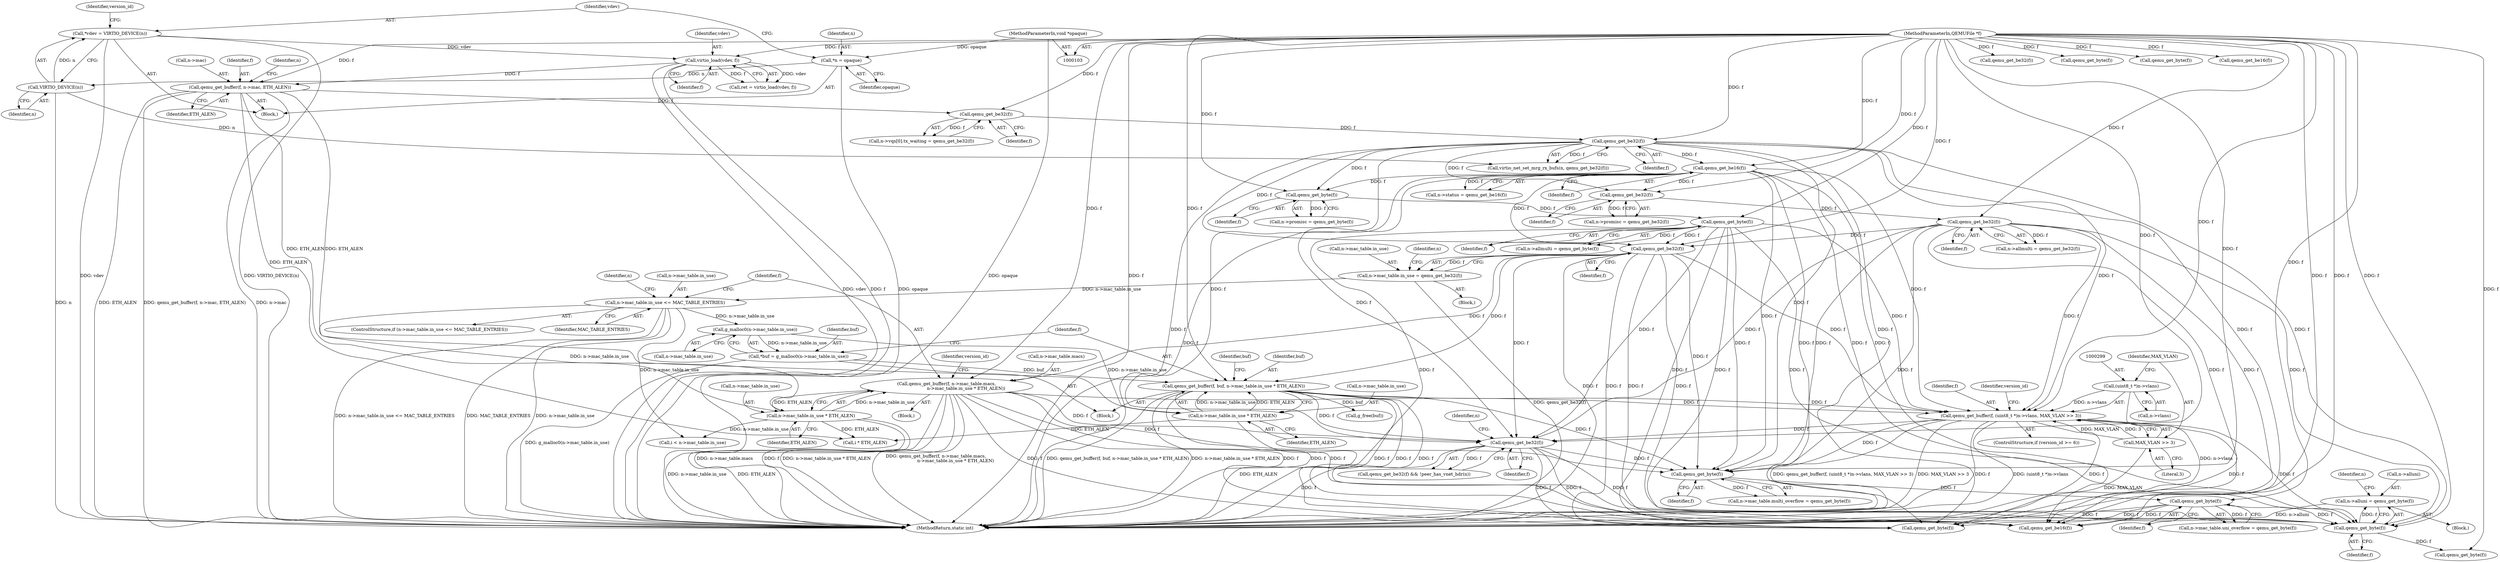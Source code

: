 digraph "0_qemu_eea750a5623ddac7a61982eec8f1c93481857578@pointer" {
"1000350" [label="(Call,n->alluni = qemu_get_byte(f))"];
"1000354" [label="(Call,qemu_get_byte(f))"];
"1000343" [label="(Call,qemu_get_byte(f))"];
"1000335" [label="(Call,qemu_get_byte(f))"];
"1000218" [label="(Call,qemu_get_be32(f))"];
"1000159" [label="(Call,qemu_get_be32(f))"];
"1000155" [label="(Call,qemu_get_be32(f))"];
"1000141" [label="(Call,qemu_get_buffer(f, n->mac, ETH_ALEN))"];
"1000133" [label="(Call,virtio_load(vdev, f))"];
"1000113" [label="(Call,*vdev = VIRTIO_DEVICE(n))"];
"1000115" [label="(Call,VIRTIO_DEVICE(n))"];
"1000109" [label="(Call,*n = opaque)"];
"1000105" [label="(MethodParameterIn,void *opaque)"];
"1000104" [label="(MethodParameterIn,QEMUFile *f)"];
"1000205" [label="(Call,qemu_get_byte(f))"];
"1000199" [label="(Call,qemu_get_byte(f))"];
"1000169" [label="(Call,qemu_get_be16(f))"];
"1000191" [label="(Call,qemu_get_be32(f))"];
"1000185" [label="(Call,qemu_get_be32(f))"];
"1000296" [label="(Call,qemu_get_buffer(f, (uint8_t *)n->vlans, MAX_VLAN >> 3))"];
"1000229" [label="(Call,qemu_get_buffer(f, n->mac_table.macs,\n                            n->mac_table.in_use * ETH_ALEN))"];
"1000236" [label="(Call,n->mac_table.in_use * ETH_ALEN)"];
"1000221" [label="(Call,n->mac_table.in_use <= MAC_TABLE_ENTRIES)"];
"1000212" [label="(Call,n->mac_table.in_use = qemu_get_be32(f))"];
"1000260" [label="(Call,qemu_get_buffer(f, buf, n->mac_table.in_use * ETH_ALEN))"];
"1000252" [label="(Call,*buf = g_malloc0(n->mac_table.in_use))"];
"1000254" [label="(Call,g_malloc0(n->mac_table.in_use))"];
"1000263" [label="(Call,n->mac_table.in_use * ETH_ALEN)"];
"1000298" [label="(Call,(uint8_t *)n->vlans)"];
"1000303" [label="(Call,MAX_VLAN >> 3)"];
"1000313" [label="(Call,qemu_get_be32(f))"];
"1000292" [label="(ControlStructure,if (version_id >= 6))"];
"1000242" [label="(Identifier,ETH_ALEN)"];
"1000349" [label="(Block,)"];
"1000220" [label="(ControlStructure,if (n->mac_table.in_use <= MAC_TABLE_ENTRIES))"];
"1000151" [label="(Identifier,n)"];
"1000186" [label="(Identifier,f)"];
"1000314" [label="(Identifier,f)"];
"1000212" [label="(Call,n->mac_table.in_use = qemu_get_be32(f))"];
"1000270" [label="(Call,g_free(buf))"];
"1000381" [label="(Call,qemu_get_byte(f))"];
"1000141" [label="(Call,qemu_get_buffer(f, n->mac, ETH_ALEN))"];
"1000213" [label="(Call,n->mac_table.in_use)"];
"1000219" [label="(Identifier,f)"];
"1000156" [label="(Identifier,f)"];
"1000271" [label="(Identifier,buf)"];
"1000404" [label="(Call,qemu_get_be16(f))"];
"1000146" [label="(Identifier,ETH_ALEN)"];
"1000211" [label="(Block,)"];
"1000344" [label="(Identifier,f)"];
"1000541" [label="(MethodReturn,static int)"];
"1000304" [label="(Identifier,MAX_VLAN)"];
"1000228" [label="(Block,)"];
"1000116" [label="(Identifier,n)"];
"1000195" [label="(Call,n->promisc = qemu_get_byte(f))"];
"1000115" [label="(Call,VIRTIO_DEVICE(n))"];
"1000313" [label="(Call,qemu_get_be32(f))"];
"1000114" [label="(Identifier,vdev)"];
"1000170" [label="(Identifier,f)"];
"1000236" [label="(Call,n->mac_table.in_use * ETH_ALEN)"];
"1000123" [label="(Identifier,version_id)"];
"1000227" [label="(Identifier,MAC_TABLE_ENTRIES)"];
"1000247" [label="(Identifier,n)"];
"1000335" [label="(Call,qemu_get_byte(f))"];
"1000143" [label="(Call,n->mac)"];
"1000297" [label="(Identifier,f)"];
"1000252" [label="(Call,*buf = g_malloc0(n->mac_table.in_use))"];
"1000496" [label="(Call,i * ETH_ALEN)"];
"1000205" [label="(Call,qemu_get_byte(f))"];
"1000206" [label="(Identifier,f)"];
"1000458" [label="(Call,qemu_get_be32(f))"];
"1000109" [label="(Call,*n = opaque)"];
"1000142" [label="(Identifier,f)"];
"1000160" [label="(Identifier,f)"];
"1000169" [label="(Call,qemu_get_be16(f))"];
"1000308" [label="(Identifier,version_id)"];
"1000200" [label="(Identifier,f)"];
"1000264" [label="(Call,n->mac_table.in_use)"];
"1000263" [label="(Call,n->mac_table.in_use * ETH_ALEN)"];
"1000343" [label="(Call,qemu_get_byte(f))"];
"1000192" [label="(Identifier,f)"];
"1000260" [label="(Call,qemu_get_buffer(f, buf, n->mac_table.in_use * ETH_ALEN))"];
"1000231" [label="(Call,n->mac_table.macs)"];
"1000351" [label="(Call,n->alluni)"];
"1000296" [label="(Call,qemu_get_buffer(f, (uint8_t *)n->vlans, MAX_VLAN >> 3))"];
"1000250" [label="(Block,)"];
"1000224" [label="(Identifier,n)"];
"1000294" [label="(Identifier,version_id)"];
"1000366" [label="(Call,qemu_get_byte(f))"];
"1000360" [label="(Call,qemu_get_byte(f))"];
"1000372" [label="(Call,qemu_get_byte(f))"];
"1000222" [label="(Call,n->mac_table.in_use)"];
"1000157" [label="(Call,virtio_net_set_mrg_rx_bufs(n, qemu_get_be32(f)))"];
"1000155" [label="(Call,qemu_get_be32(f))"];
"1000104" [label="(MethodParameterIn,QEMUFile *f)"];
"1000111" [label="(Identifier,opaque)"];
"1000303" [label="(Call,MAX_VLAN >> 3)"];
"1000110" [label="(Identifier,n)"];
"1000305" [label="(Literal,3)"];
"1000337" [label="(Call,n->mac_table.uni_overflow = qemu_get_byte(f))"];
"1000147" [label="(Call,n->vqs[0].tx_waiting = qemu_get_be32(f))"];
"1000354" [label="(Call,qemu_get_byte(f))"];
"1000230" [label="(Identifier,f)"];
"1000300" [label="(Call,n->vlans)"];
"1000133" [label="(Call,virtio_load(vdev, f))"];
"1000131" [label="(Call,ret = virtio_load(vdev, f))"];
"1000107" [label="(Block,)"];
"1000269" [label="(Identifier,ETH_ALEN)"];
"1000329" [label="(Call,n->mac_table.multi_overflow = qemu_get_byte(f))"];
"1000253" [label="(Identifier,buf)"];
"1000358" [label="(Identifier,n)"];
"1000134" [label="(Identifier,vdev)"];
"1000317" [label="(Identifier,n)"];
"1000105" [label="(MethodParameterIn,void *opaque)"];
"1000336" [label="(Identifier,f)"];
"1000262" [label="(Identifier,buf)"];
"1000254" [label="(Call,g_malloc0(n->mac_table.in_use))"];
"1000355" [label="(Identifier,f)"];
"1000221" [label="(Call,n->mac_table.in_use <= MAC_TABLE_ENTRIES)"];
"1000191" [label="(Call,qemu_get_be32(f))"];
"1000478" [label="(Call,i < n->mac_table.in_use)"];
"1000416" [label="(Call,qemu_get_be16(f))"];
"1000165" [label="(Call,n->status = qemu_get_be16(f))"];
"1000113" [label="(Call,*vdev = VIRTIO_DEVICE(n))"];
"1000135" [label="(Identifier,f)"];
"1000298" [label="(Call,(uint8_t *)n->vlans)"];
"1000312" [label="(Call,qemu_get_be32(f) && !peer_has_vnet_hdr(n))"];
"1000237" [label="(Call,n->mac_table.in_use)"];
"1000229" [label="(Call,qemu_get_buffer(f, n->mac_table.macs,\n                            n->mac_table.in_use * ETH_ALEN))"];
"1000159" [label="(Call,qemu_get_be32(f))"];
"1000187" [label="(Call,n->allmulti = qemu_get_be32(f))"];
"1000255" [label="(Call,n->mac_table.in_use)"];
"1000350" [label="(Call,n->alluni = qemu_get_byte(f))"];
"1000201" [label="(Call,n->allmulti = qemu_get_byte(f))"];
"1000261" [label="(Identifier,f)"];
"1000218" [label="(Call,qemu_get_be32(f))"];
"1000185" [label="(Call,qemu_get_be32(f))"];
"1000199" [label="(Call,qemu_get_byte(f))"];
"1000181" [label="(Call,n->promisc = qemu_get_be32(f))"];
"1000350" -> "1000349"  [label="AST: "];
"1000350" -> "1000354"  [label="CFG: "];
"1000351" -> "1000350"  [label="AST: "];
"1000354" -> "1000350"  [label="AST: "];
"1000358" -> "1000350"  [label="CFG: "];
"1000350" -> "1000541"  [label="DDG: n->alluni"];
"1000354" -> "1000350"  [label="DDG: f"];
"1000354" -> "1000355"  [label="CFG: "];
"1000355" -> "1000354"  [label="AST: "];
"1000343" -> "1000354"  [label="DDG: f"];
"1000218" -> "1000354"  [label="DDG: f"];
"1000159" -> "1000354"  [label="DDG: f"];
"1000205" -> "1000354"  [label="DDG: f"];
"1000296" -> "1000354"  [label="DDG: f"];
"1000229" -> "1000354"  [label="DDG: f"];
"1000169" -> "1000354"  [label="DDG: f"];
"1000260" -> "1000354"  [label="DDG: f"];
"1000313" -> "1000354"  [label="DDG: f"];
"1000191" -> "1000354"  [label="DDG: f"];
"1000104" -> "1000354"  [label="DDG: f"];
"1000354" -> "1000360"  [label="DDG: f"];
"1000343" -> "1000337"  [label="AST: "];
"1000343" -> "1000344"  [label="CFG: "];
"1000344" -> "1000343"  [label="AST: "];
"1000337" -> "1000343"  [label="CFG: "];
"1000343" -> "1000541"  [label="DDG: f"];
"1000343" -> "1000337"  [label="DDG: f"];
"1000335" -> "1000343"  [label="DDG: f"];
"1000104" -> "1000343"  [label="DDG: f"];
"1000343" -> "1000381"  [label="DDG: f"];
"1000343" -> "1000404"  [label="DDG: f"];
"1000335" -> "1000329"  [label="AST: "];
"1000335" -> "1000336"  [label="CFG: "];
"1000336" -> "1000335"  [label="AST: "];
"1000329" -> "1000335"  [label="CFG: "];
"1000335" -> "1000329"  [label="DDG: f"];
"1000218" -> "1000335"  [label="DDG: f"];
"1000159" -> "1000335"  [label="DDG: f"];
"1000205" -> "1000335"  [label="DDG: f"];
"1000296" -> "1000335"  [label="DDG: f"];
"1000229" -> "1000335"  [label="DDG: f"];
"1000169" -> "1000335"  [label="DDG: f"];
"1000260" -> "1000335"  [label="DDG: f"];
"1000313" -> "1000335"  [label="DDG: f"];
"1000191" -> "1000335"  [label="DDG: f"];
"1000104" -> "1000335"  [label="DDG: f"];
"1000218" -> "1000212"  [label="AST: "];
"1000218" -> "1000219"  [label="CFG: "];
"1000219" -> "1000218"  [label="AST: "];
"1000212" -> "1000218"  [label="CFG: "];
"1000218" -> "1000541"  [label="DDG: f"];
"1000218" -> "1000212"  [label="DDG: f"];
"1000159" -> "1000218"  [label="DDG: f"];
"1000205" -> "1000218"  [label="DDG: f"];
"1000169" -> "1000218"  [label="DDG: f"];
"1000191" -> "1000218"  [label="DDG: f"];
"1000104" -> "1000218"  [label="DDG: f"];
"1000218" -> "1000229"  [label="DDG: f"];
"1000218" -> "1000260"  [label="DDG: f"];
"1000218" -> "1000296"  [label="DDG: f"];
"1000218" -> "1000313"  [label="DDG: f"];
"1000218" -> "1000381"  [label="DDG: f"];
"1000218" -> "1000404"  [label="DDG: f"];
"1000159" -> "1000157"  [label="AST: "];
"1000159" -> "1000160"  [label="CFG: "];
"1000160" -> "1000159"  [label="AST: "];
"1000157" -> "1000159"  [label="CFG: "];
"1000159" -> "1000541"  [label="DDG: f"];
"1000159" -> "1000157"  [label="DDG: f"];
"1000155" -> "1000159"  [label="DDG: f"];
"1000104" -> "1000159"  [label="DDG: f"];
"1000159" -> "1000169"  [label="DDG: f"];
"1000159" -> "1000185"  [label="DDG: f"];
"1000159" -> "1000199"  [label="DDG: f"];
"1000159" -> "1000296"  [label="DDG: f"];
"1000159" -> "1000313"  [label="DDG: f"];
"1000159" -> "1000381"  [label="DDG: f"];
"1000159" -> "1000404"  [label="DDG: f"];
"1000155" -> "1000147"  [label="AST: "];
"1000155" -> "1000156"  [label="CFG: "];
"1000156" -> "1000155"  [label="AST: "];
"1000147" -> "1000155"  [label="CFG: "];
"1000155" -> "1000147"  [label="DDG: f"];
"1000141" -> "1000155"  [label="DDG: f"];
"1000104" -> "1000155"  [label="DDG: f"];
"1000141" -> "1000107"  [label="AST: "];
"1000141" -> "1000146"  [label="CFG: "];
"1000142" -> "1000141"  [label="AST: "];
"1000143" -> "1000141"  [label="AST: "];
"1000146" -> "1000141"  [label="AST: "];
"1000151" -> "1000141"  [label="CFG: "];
"1000141" -> "1000541"  [label="DDG: qemu_get_buffer(f, n->mac, ETH_ALEN)"];
"1000141" -> "1000541"  [label="DDG: n->mac"];
"1000141" -> "1000541"  [label="DDG: ETH_ALEN"];
"1000133" -> "1000141"  [label="DDG: f"];
"1000104" -> "1000141"  [label="DDG: f"];
"1000141" -> "1000236"  [label="DDG: ETH_ALEN"];
"1000141" -> "1000263"  [label="DDG: ETH_ALEN"];
"1000141" -> "1000496"  [label="DDG: ETH_ALEN"];
"1000133" -> "1000131"  [label="AST: "];
"1000133" -> "1000135"  [label="CFG: "];
"1000134" -> "1000133"  [label="AST: "];
"1000135" -> "1000133"  [label="AST: "];
"1000131" -> "1000133"  [label="CFG: "];
"1000133" -> "1000541"  [label="DDG: vdev"];
"1000133" -> "1000541"  [label="DDG: f"];
"1000133" -> "1000131"  [label="DDG: vdev"];
"1000133" -> "1000131"  [label="DDG: f"];
"1000113" -> "1000133"  [label="DDG: vdev"];
"1000104" -> "1000133"  [label="DDG: f"];
"1000113" -> "1000107"  [label="AST: "];
"1000113" -> "1000115"  [label="CFG: "];
"1000114" -> "1000113"  [label="AST: "];
"1000115" -> "1000113"  [label="AST: "];
"1000123" -> "1000113"  [label="CFG: "];
"1000113" -> "1000541"  [label="DDG: vdev"];
"1000113" -> "1000541"  [label="DDG: VIRTIO_DEVICE(n)"];
"1000115" -> "1000113"  [label="DDG: n"];
"1000115" -> "1000116"  [label="CFG: "];
"1000116" -> "1000115"  [label="AST: "];
"1000115" -> "1000541"  [label="DDG: n"];
"1000109" -> "1000115"  [label="DDG: n"];
"1000115" -> "1000157"  [label="DDG: n"];
"1000109" -> "1000107"  [label="AST: "];
"1000109" -> "1000111"  [label="CFG: "];
"1000110" -> "1000109"  [label="AST: "];
"1000111" -> "1000109"  [label="AST: "];
"1000114" -> "1000109"  [label="CFG: "];
"1000109" -> "1000541"  [label="DDG: opaque"];
"1000105" -> "1000109"  [label="DDG: opaque"];
"1000105" -> "1000103"  [label="AST: "];
"1000105" -> "1000541"  [label="DDG: opaque"];
"1000104" -> "1000103"  [label="AST: "];
"1000104" -> "1000541"  [label="DDG: f"];
"1000104" -> "1000169"  [label="DDG: f"];
"1000104" -> "1000185"  [label="DDG: f"];
"1000104" -> "1000191"  [label="DDG: f"];
"1000104" -> "1000199"  [label="DDG: f"];
"1000104" -> "1000205"  [label="DDG: f"];
"1000104" -> "1000229"  [label="DDG: f"];
"1000104" -> "1000260"  [label="DDG: f"];
"1000104" -> "1000296"  [label="DDG: f"];
"1000104" -> "1000313"  [label="DDG: f"];
"1000104" -> "1000360"  [label="DDG: f"];
"1000104" -> "1000366"  [label="DDG: f"];
"1000104" -> "1000372"  [label="DDG: f"];
"1000104" -> "1000381"  [label="DDG: f"];
"1000104" -> "1000404"  [label="DDG: f"];
"1000104" -> "1000416"  [label="DDG: f"];
"1000104" -> "1000458"  [label="DDG: f"];
"1000205" -> "1000201"  [label="AST: "];
"1000205" -> "1000206"  [label="CFG: "];
"1000206" -> "1000205"  [label="AST: "];
"1000201" -> "1000205"  [label="CFG: "];
"1000205" -> "1000541"  [label="DDG: f"];
"1000205" -> "1000201"  [label="DDG: f"];
"1000199" -> "1000205"  [label="DDG: f"];
"1000205" -> "1000296"  [label="DDG: f"];
"1000205" -> "1000313"  [label="DDG: f"];
"1000205" -> "1000381"  [label="DDG: f"];
"1000205" -> "1000404"  [label="DDG: f"];
"1000199" -> "1000195"  [label="AST: "];
"1000199" -> "1000200"  [label="CFG: "];
"1000200" -> "1000199"  [label="AST: "];
"1000195" -> "1000199"  [label="CFG: "];
"1000199" -> "1000195"  [label="DDG: f"];
"1000169" -> "1000199"  [label="DDG: f"];
"1000169" -> "1000165"  [label="AST: "];
"1000169" -> "1000170"  [label="CFG: "];
"1000170" -> "1000169"  [label="AST: "];
"1000165" -> "1000169"  [label="CFG: "];
"1000169" -> "1000541"  [label="DDG: f"];
"1000169" -> "1000165"  [label="DDG: f"];
"1000169" -> "1000185"  [label="DDG: f"];
"1000169" -> "1000296"  [label="DDG: f"];
"1000169" -> "1000313"  [label="DDG: f"];
"1000169" -> "1000381"  [label="DDG: f"];
"1000169" -> "1000404"  [label="DDG: f"];
"1000191" -> "1000187"  [label="AST: "];
"1000191" -> "1000192"  [label="CFG: "];
"1000192" -> "1000191"  [label="AST: "];
"1000187" -> "1000191"  [label="CFG: "];
"1000191" -> "1000541"  [label="DDG: f"];
"1000191" -> "1000187"  [label="DDG: f"];
"1000185" -> "1000191"  [label="DDG: f"];
"1000191" -> "1000296"  [label="DDG: f"];
"1000191" -> "1000313"  [label="DDG: f"];
"1000191" -> "1000381"  [label="DDG: f"];
"1000191" -> "1000404"  [label="DDG: f"];
"1000185" -> "1000181"  [label="AST: "];
"1000185" -> "1000186"  [label="CFG: "];
"1000186" -> "1000185"  [label="AST: "];
"1000181" -> "1000185"  [label="CFG: "];
"1000185" -> "1000181"  [label="DDG: f"];
"1000296" -> "1000292"  [label="AST: "];
"1000296" -> "1000303"  [label="CFG: "];
"1000297" -> "1000296"  [label="AST: "];
"1000298" -> "1000296"  [label="AST: "];
"1000303" -> "1000296"  [label="AST: "];
"1000308" -> "1000296"  [label="CFG: "];
"1000296" -> "1000541"  [label="DDG: (uint8_t *)n->vlans"];
"1000296" -> "1000541"  [label="DDG: qemu_get_buffer(f, (uint8_t *)n->vlans, MAX_VLAN >> 3)"];
"1000296" -> "1000541"  [label="DDG: MAX_VLAN >> 3"];
"1000296" -> "1000541"  [label="DDG: f"];
"1000229" -> "1000296"  [label="DDG: f"];
"1000260" -> "1000296"  [label="DDG: f"];
"1000298" -> "1000296"  [label="DDG: n->vlans"];
"1000303" -> "1000296"  [label="DDG: MAX_VLAN"];
"1000303" -> "1000296"  [label="DDG: 3"];
"1000296" -> "1000313"  [label="DDG: f"];
"1000296" -> "1000381"  [label="DDG: f"];
"1000296" -> "1000404"  [label="DDG: f"];
"1000229" -> "1000228"  [label="AST: "];
"1000229" -> "1000236"  [label="CFG: "];
"1000230" -> "1000229"  [label="AST: "];
"1000231" -> "1000229"  [label="AST: "];
"1000236" -> "1000229"  [label="AST: "];
"1000294" -> "1000229"  [label="CFG: "];
"1000229" -> "1000541"  [label="DDG: n->mac_table.in_use * ETH_ALEN"];
"1000229" -> "1000541"  [label="DDG: qemu_get_buffer(f, n->mac_table.macs,\n                            n->mac_table.in_use * ETH_ALEN)"];
"1000229" -> "1000541"  [label="DDG: n->mac_table.macs"];
"1000229" -> "1000541"  [label="DDG: f"];
"1000236" -> "1000229"  [label="DDG: n->mac_table.in_use"];
"1000236" -> "1000229"  [label="DDG: ETH_ALEN"];
"1000229" -> "1000313"  [label="DDG: f"];
"1000229" -> "1000381"  [label="DDG: f"];
"1000229" -> "1000404"  [label="DDG: f"];
"1000236" -> "1000242"  [label="CFG: "];
"1000237" -> "1000236"  [label="AST: "];
"1000242" -> "1000236"  [label="AST: "];
"1000236" -> "1000541"  [label="DDG: n->mac_table.in_use"];
"1000236" -> "1000541"  [label="DDG: ETH_ALEN"];
"1000221" -> "1000236"  [label="DDG: n->mac_table.in_use"];
"1000236" -> "1000478"  [label="DDG: n->mac_table.in_use"];
"1000236" -> "1000496"  [label="DDG: ETH_ALEN"];
"1000221" -> "1000220"  [label="AST: "];
"1000221" -> "1000227"  [label="CFG: "];
"1000222" -> "1000221"  [label="AST: "];
"1000227" -> "1000221"  [label="AST: "];
"1000230" -> "1000221"  [label="CFG: "];
"1000247" -> "1000221"  [label="CFG: "];
"1000221" -> "1000541"  [label="DDG: n->mac_table.in_use <= MAC_TABLE_ENTRIES"];
"1000221" -> "1000541"  [label="DDG: MAC_TABLE_ENTRIES"];
"1000221" -> "1000541"  [label="DDG: n->mac_table.in_use"];
"1000212" -> "1000221"  [label="DDG: n->mac_table.in_use"];
"1000221" -> "1000254"  [label="DDG: n->mac_table.in_use"];
"1000221" -> "1000478"  [label="DDG: n->mac_table.in_use"];
"1000212" -> "1000211"  [label="AST: "];
"1000213" -> "1000212"  [label="AST: "];
"1000224" -> "1000212"  [label="CFG: "];
"1000212" -> "1000541"  [label="DDG: qemu_get_be32(f)"];
"1000260" -> "1000250"  [label="AST: "];
"1000260" -> "1000263"  [label="CFG: "];
"1000261" -> "1000260"  [label="AST: "];
"1000262" -> "1000260"  [label="AST: "];
"1000263" -> "1000260"  [label="AST: "];
"1000271" -> "1000260"  [label="CFG: "];
"1000260" -> "1000541"  [label="DDG: qemu_get_buffer(f, buf, n->mac_table.in_use * ETH_ALEN)"];
"1000260" -> "1000541"  [label="DDG: n->mac_table.in_use * ETH_ALEN"];
"1000260" -> "1000541"  [label="DDG: f"];
"1000252" -> "1000260"  [label="DDG: buf"];
"1000263" -> "1000260"  [label="DDG: n->mac_table.in_use"];
"1000263" -> "1000260"  [label="DDG: ETH_ALEN"];
"1000260" -> "1000270"  [label="DDG: buf"];
"1000260" -> "1000313"  [label="DDG: f"];
"1000260" -> "1000381"  [label="DDG: f"];
"1000260" -> "1000404"  [label="DDG: f"];
"1000252" -> "1000250"  [label="AST: "];
"1000252" -> "1000254"  [label="CFG: "];
"1000253" -> "1000252"  [label="AST: "];
"1000254" -> "1000252"  [label="AST: "];
"1000261" -> "1000252"  [label="CFG: "];
"1000252" -> "1000541"  [label="DDG: g_malloc0(n->mac_table.in_use)"];
"1000254" -> "1000252"  [label="DDG: n->mac_table.in_use"];
"1000254" -> "1000255"  [label="CFG: "];
"1000255" -> "1000254"  [label="AST: "];
"1000254" -> "1000263"  [label="DDG: n->mac_table.in_use"];
"1000263" -> "1000269"  [label="CFG: "];
"1000264" -> "1000263"  [label="AST: "];
"1000269" -> "1000263"  [label="AST: "];
"1000263" -> "1000541"  [label="DDG: ETH_ALEN"];
"1000263" -> "1000496"  [label="DDG: ETH_ALEN"];
"1000298" -> "1000300"  [label="CFG: "];
"1000299" -> "1000298"  [label="AST: "];
"1000300" -> "1000298"  [label="AST: "];
"1000304" -> "1000298"  [label="CFG: "];
"1000298" -> "1000541"  [label="DDG: n->vlans"];
"1000303" -> "1000305"  [label="CFG: "];
"1000304" -> "1000303"  [label="AST: "];
"1000305" -> "1000303"  [label="AST: "];
"1000303" -> "1000541"  [label="DDG: MAX_VLAN"];
"1000313" -> "1000312"  [label="AST: "];
"1000313" -> "1000314"  [label="CFG: "];
"1000314" -> "1000313"  [label="AST: "];
"1000317" -> "1000313"  [label="CFG: "];
"1000312" -> "1000313"  [label="CFG: "];
"1000313" -> "1000541"  [label="DDG: f"];
"1000313" -> "1000312"  [label="DDG: f"];
"1000313" -> "1000381"  [label="DDG: f"];
"1000313" -> "1000404"  [label="DDG: f"];
}
